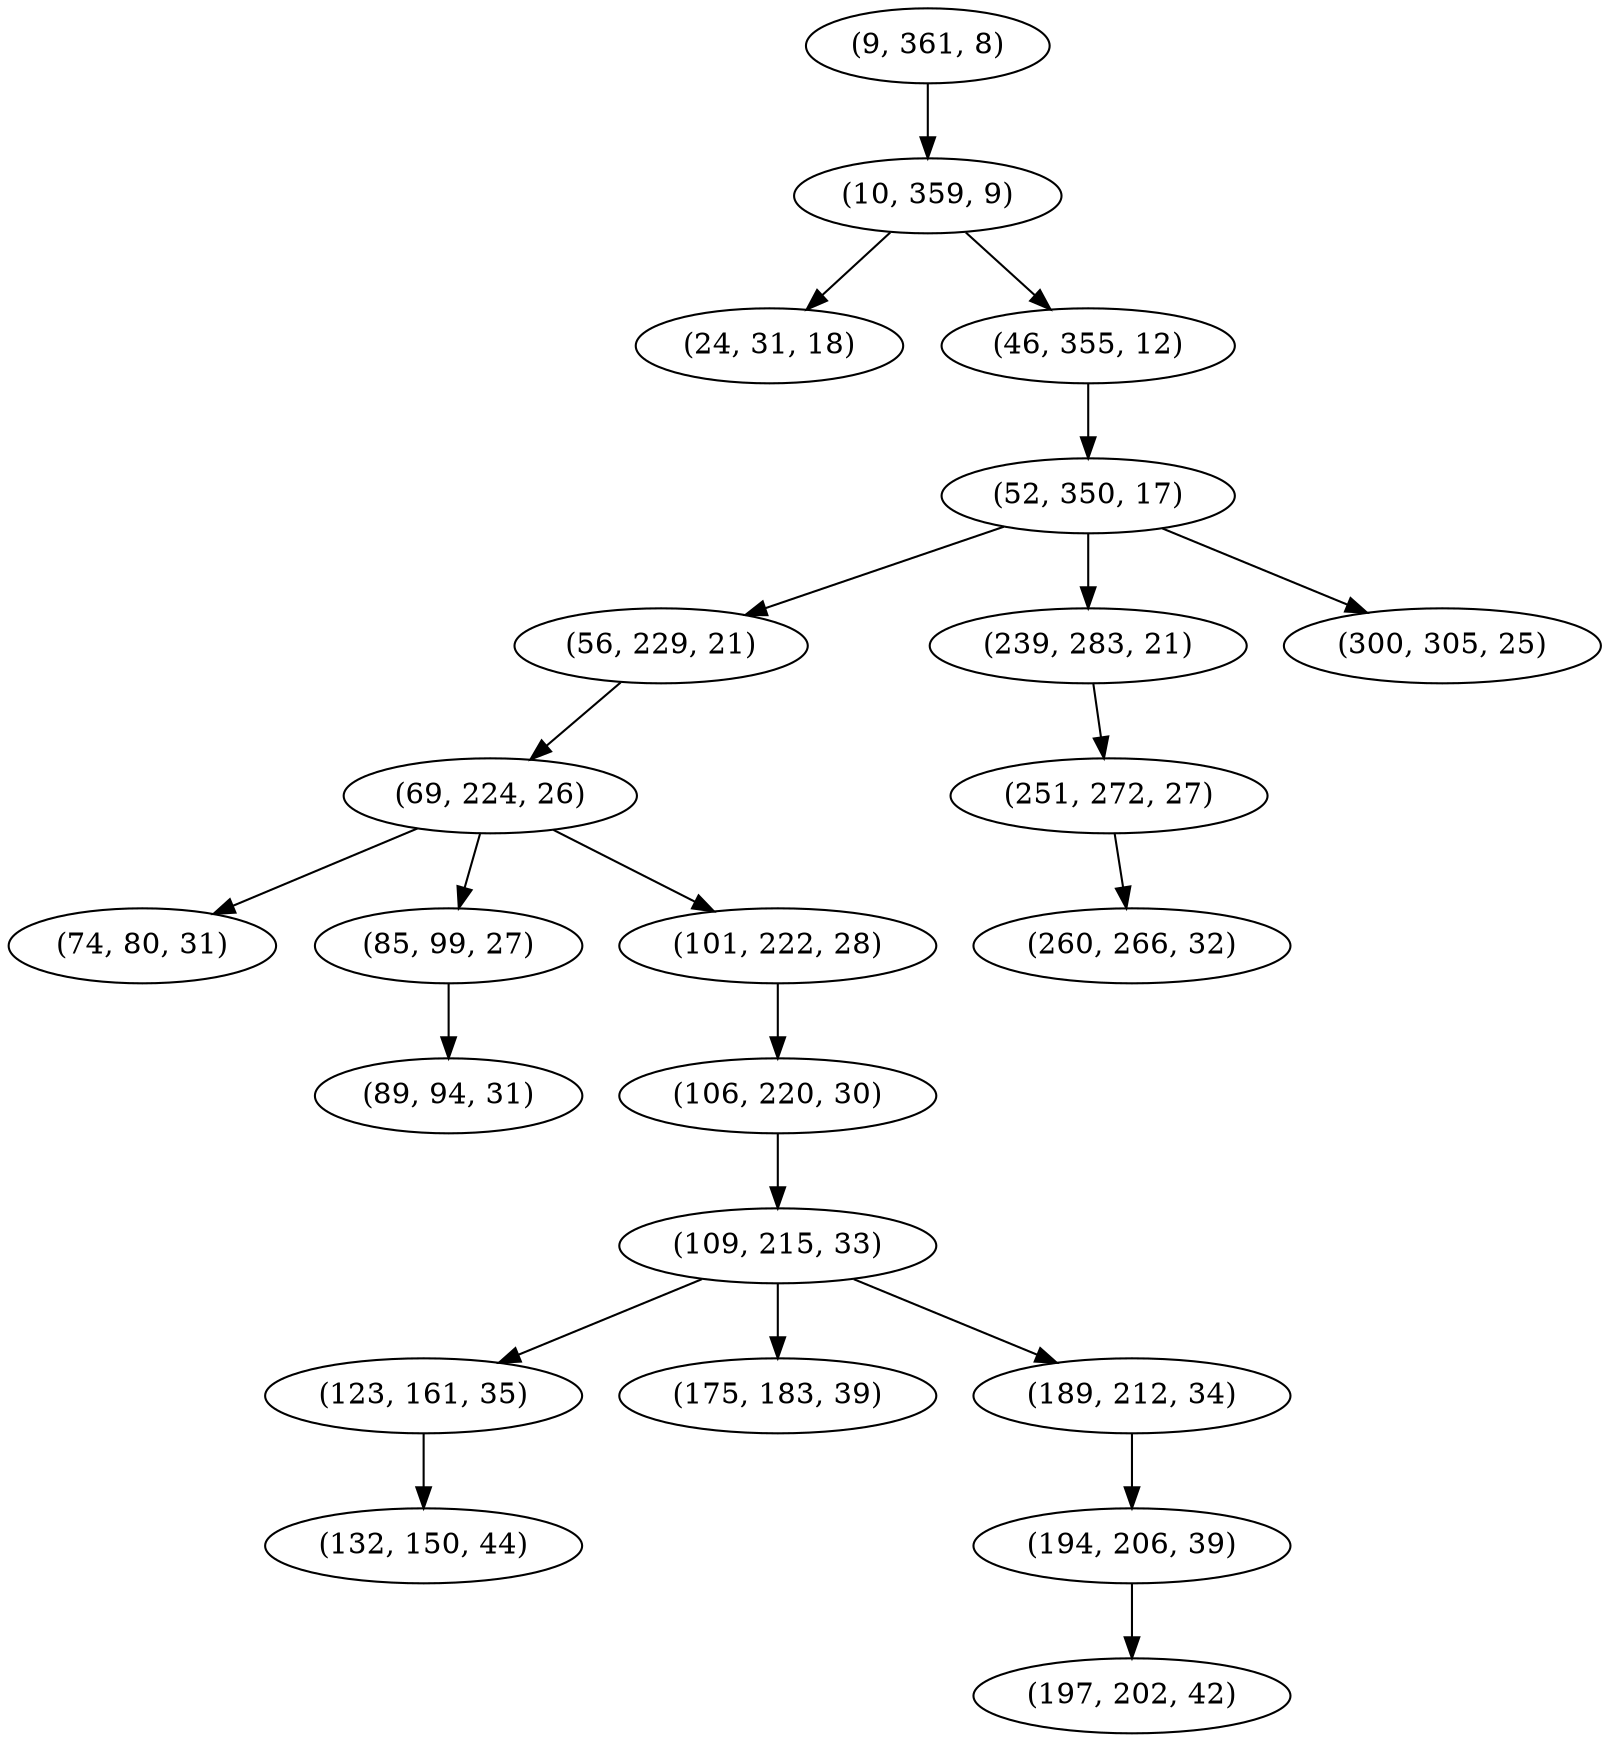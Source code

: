 digraph tree {
    "(9, 361, 8)";
    "(10, 359, 9)";
    "(24, 31, 18)";
    "(46, 355, 12)";
    "(52, 350, 17)";
    "(56, 229, 21)";
    "(69, 224, 26)";
    "(74, 80, 31)";
    "(85, 99, 27)";
    "(89, 94, 31)";
    "(101, 222, 28)";
    "(106, 220, 30)";
    "(109, 215, 33)";
    "(123, 161, 35)";
    "(132, 150, 44)";
    "(175, 183, 39)";
    "(189, 212, 34)";
    "(194, 206, 39)";
    "(197, 202, 42)";
    "(239, 283, 21)";
    "(251, 272, 27)";
    "(260, 266, 32)";
    "(300, 305, 25)";
    "(9, 361, 8)" -> "(10, 359, 9)";
    "(10, 359, 9)" -> "(24, 31, 18)";
    "(10, 359, 9)" -> "(46, 355, 12)";
    "(46, 355, 12)" -> "(52, 350, 17)";
    "(52, 350, 17)" -> "(56, 229, 21)";
    "(52, 350, 17)" -> "(239, 283, 21)";
    "(52, 350, 17)" -> "(300, 305, 25)";
    "(56, 229, 21)" -> "(69, 224, 26)";
    "(69, 224, 26)" -> "(74, 80, 31)";
    "(69, 224, 26)" -> "(85, 99, 27)";
    "(69, 224, 26)" -> "(101, 222, 28)";
    "(85, 99, 27)" -> "(89, 94, 31)";
    "(101, 222, 28)" -> "(106, 220, 30)";
    "(106, 220, 30)" -> "(109, 215, 33)";
    "(109, 215, 33)" -> "(123, 161, 35)";
    "(109, 215, 33)" -> "(175, 183, 39)";
    "(109, 215, 33)" -> "(189, 212, 34)";
    "(123, 161, 35)" -> "(132, 150, 44)";
    "(189, 212, 34)" -> "(194, 206, 39)";
    "(194, 206, 39)" -> "(197, 202, 42)";
    "(239, 283, 21)" -> "(251, 272, 27)";
    "(251, 272, 27)" -> "(260, 266, 32)";
}
